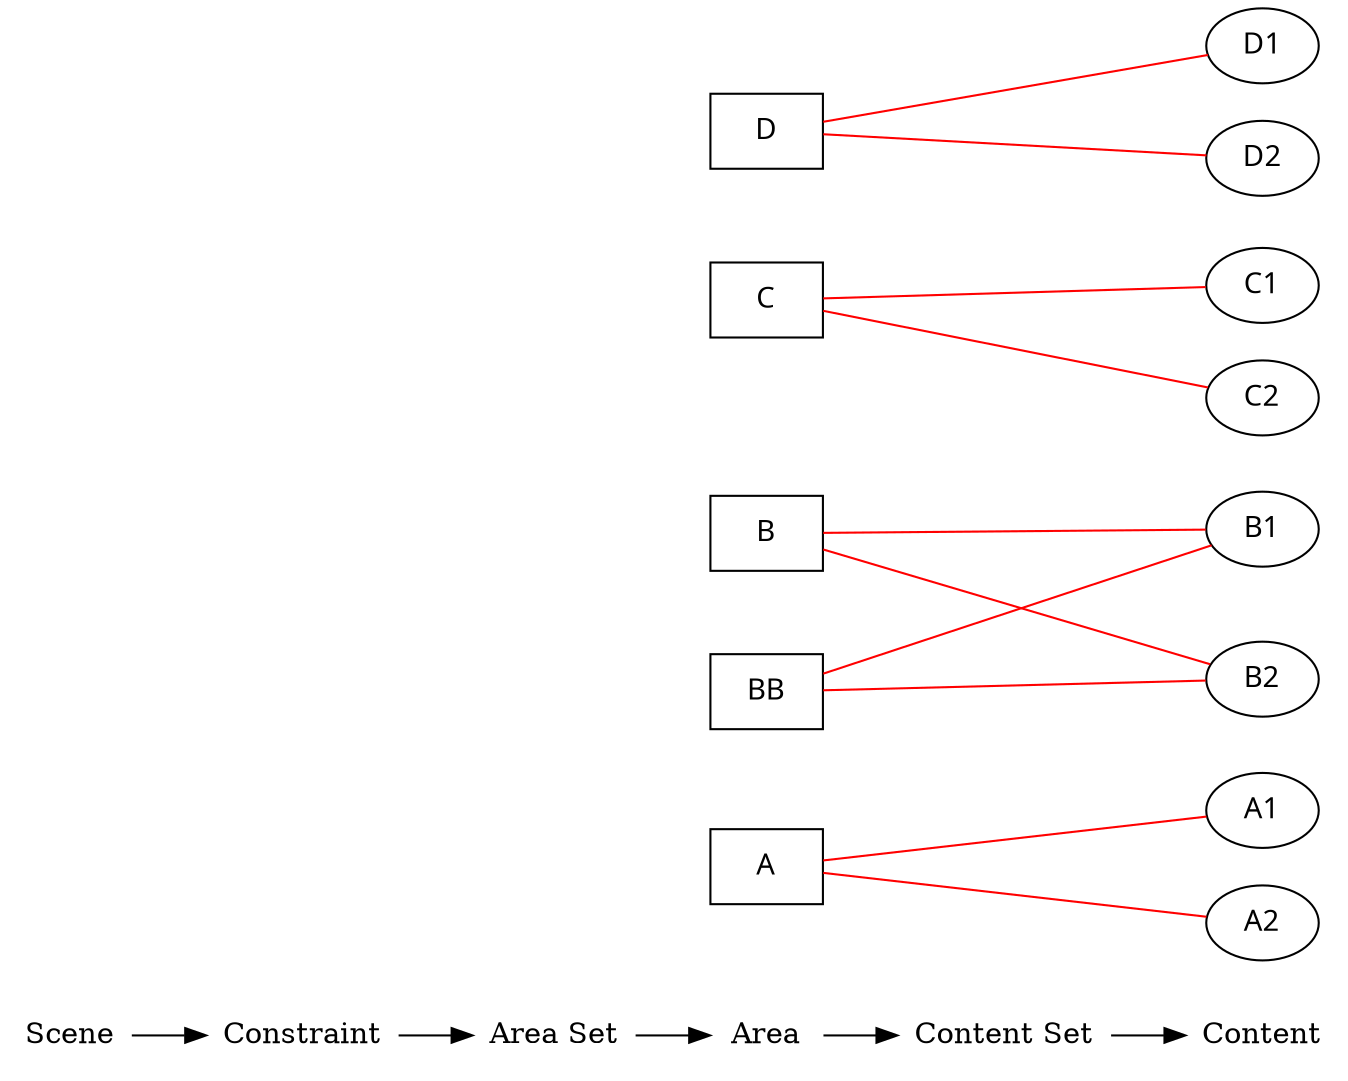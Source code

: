 digraph rule_objects_graph {
	rankdir = LR;
	charset="utf-8";
	clusterrank = global;
	
	node [shape = plaintext];
	Scene -> Constraint -> "Area Set" -> Area -> "Content Set" -> Content; 
	{ rank = same;
		node [shape = box];
		{
			Area;

			e1 [label="A", fontname="Meiryo UI"];
			e2 [label="B", fontname="Meiryo UI"];
			e3 [label="BB", fontname="Meiryo UI"];
			e4 [label="C", fontname="Meiryo UI"];
			e5 [label="D", fontname="Meiryo UI"];
		}
	}
	
	{ rank = same;
		node [shape = ellipse];
		{
			Content;

			e6 [label="A1", fontname="Meiryo UI"];
			e7 [label="A2", fontname="Meiryo UI"];
			e8 [label="B1", fontname="Meiryo UI"];
			e9 [label="B2", fontname="Meiryo UI"];
			e10 [label="C1", fontname="Meiryo UI"];
			e11 [label="C2", fontname="Meiryo UI"];
			e12 [label="D1", fontname="Meiryo UI"];
			e13 [label="D2", fontname="Meiryo UI"];

		}
	}
	
	{
		subgraph subareaset {
			"Area Set";
			node [shape = box, style = filled, color = lightpink];


		}
	}


	
	{
		subgraph subcontentset {
			"Content Set";
			node [shape = ellipse, style = filled, color = palegreen];


		}
	}



	

	

	e1 -> e6 [dir=none, color=red];
	e1 -> e7 [dir=none, color=red];
	e2 -> e8 [dir=none, color=red];
	e3 -> e8 [dir=none, color=red];
	e2 -> e9 [dir=none, color=red];
	e3 -> e9 [dir=none, color=red];
	e4 -> e10 [dir=none, color=red];
	e4 -> e11 [dir=none, color=red];
	e5 -> e12 [dir=none, color=red];
	e5 -> e13 [dir=none, color=red];
	

	

	subgraph scene { rank = same;
		node [shape = circle, style = filled, color = lightblue];
		{
			"Scene";

		}
	}

	{ rank = same;
		node [shape = note, style = filled, color = lightgrey];
		{
			"Constraint";
		}
	}
	
	{ rank = same;
		node [shape = note, style = filled, color = lavenderblush2];
		{
			"Constraint";
		}
	}

	{ rank = same;
		node [shape = note, style = filled, color = lightpink2];
		{
			"Constraint";
		}
	}

	

	

	
}

